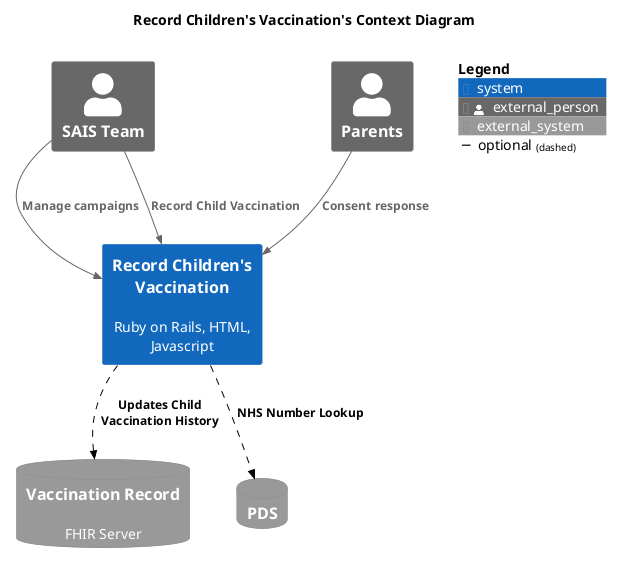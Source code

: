 @startuml

!include <C4/C4_Context.puml>

LAYOUT_TOP_DOWN()

title "Record Children's Vaccination's Context Diagram"

Person_Ext(sais, "SAIS Team")
Person_Ext(parents, "Parents")

System(record, "Record Children's Vaccination", "Ruby on Rails, HTML, Javascript")

SystemDb_Ext(vaccineRecord, "Vaccination Record", "FHIR Server")
SystemDb_Ext(pds, "PDS", "")

AddRelTag("optional", $textColor="black", $lineColor="black", $lineStyle="dashed")

Rel(sais, record, "Manage campaigns")
Rel(sais, record, "Record Child Vaccination")
Rel(parents, record, "Consent response")
Rel(record, vaccineRecord, "Updates Child Vaccination History", $tags="optional")
Rel(record, pds, "NHS Number Lookup", $tags="optional")

SHOW_FLOATING_LEGEND()

@enduml
